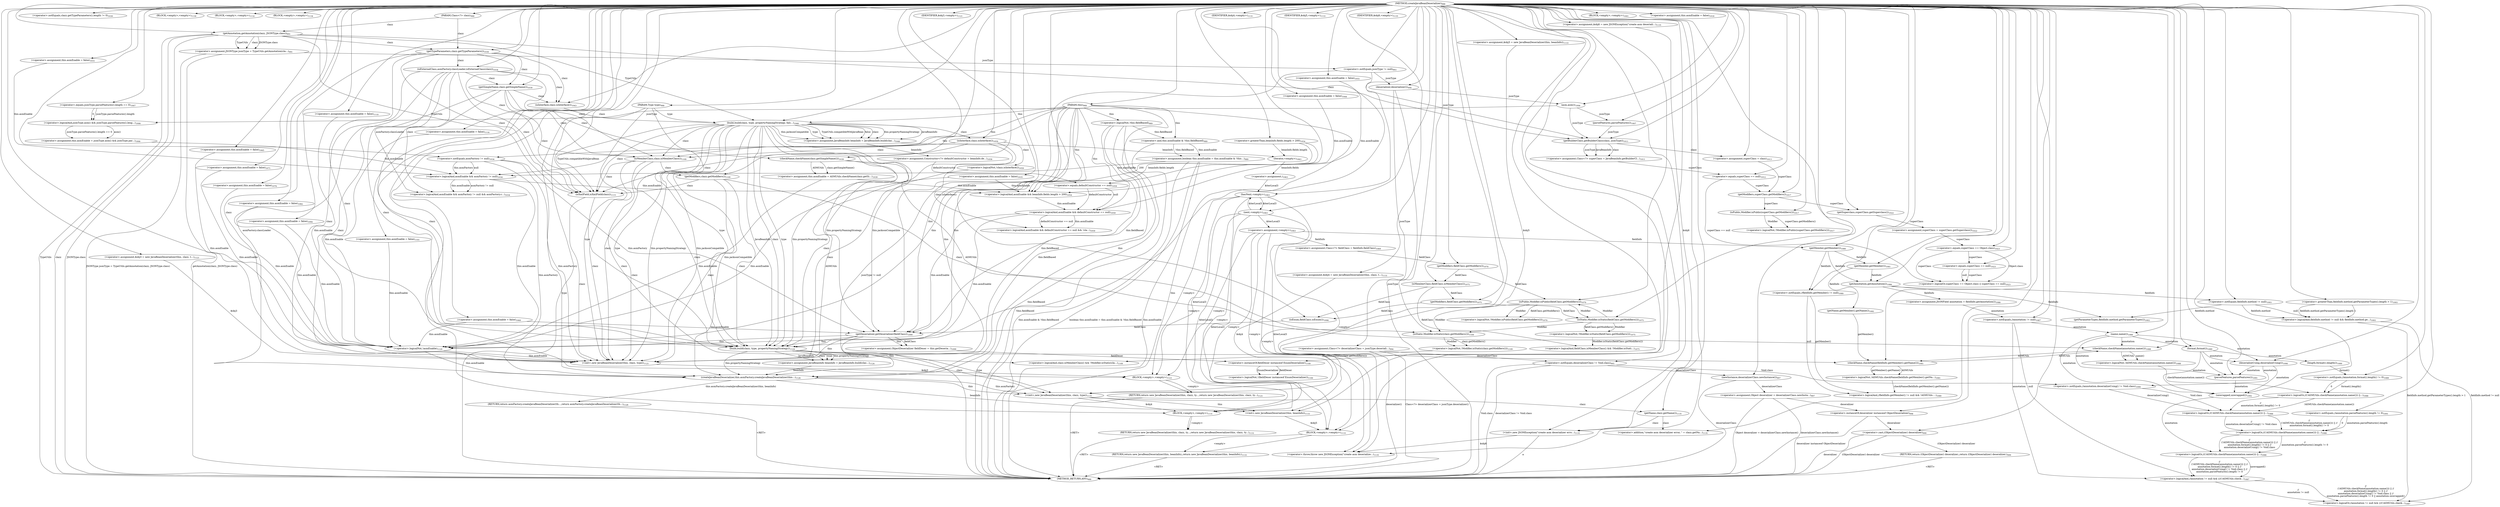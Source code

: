 digraph "createJavaBeanDeserializer" {  
"2567" [label = <(METHOD,createJavaBeanDeserializer)<SUB>988</SUB>> ]
"3090" [label = <(METHOD_RETURN,ANY)<SUB>988</SUB>> ]
"57" [label = <(PARAM,this)<SUB>988</SUB>> ]
"2568" [label = <(PARAM,Class&lt;?&gt; clazz)<SUB>988</SUB>> ]
"2569" [label = <(PARAM,Type type)<SUB>988</SUB>> ]
"2571" [label = <(&lt;operator&gt;.assignment,boolean this.asmEnable = this.asmEnable &amp; !this...)<SUB>989</SUB>> ]
"3032" [label = <(&lt;operator&gt;.assignment,JavaBeanInfo beanInfo = JavaBeanInfo.build(claz...)<SUB>1124</SUB>> ]
"2571" [label = <(&lt;operator&gt;.assignment,boolean this.asmEnable = this.asmEnable &amp; !this...)<SUB>989</SUB>> ]
"2571" [label = <(&lt;operator&gt;.assignment,boolean this.asmEnable = this.asmEnable &amp; !this...)<SUB>989</SUB>> ]
"2695" [label = <(&lt;operator&gt;.notEquals,clazz.getTypeParameters().length != 0)<SUB>1030</SUB>> ]
"2708" [label = <(&lt;operator&gt;.logicalAnd,asmEnable &amp;&amp; asmFactory != null &amp;&amp; asmFactory.c...)<SUB>1034</SUB>> ]
"3015" [label = <(&lt;operator&gt;.logicalNot,!asmEnable)<SUB>1120</SUB>> ]
"3032" [label = <(&lt;operator&gt;.assignment,JavaBeanInfo beanInfo = JavaBeanInfo.build(claz...)<SUB>1124</SUB>> ]
"3032" [label = <(&lt;operator&gt;.assignment,JavaBeanInfo beanInfo = JavaBeanInfo.build(claz...)<SUB>1124</SUB>> ]
"2575" [label = <(&lt;operator&gt;.and,this.asmEnable &amp; !this.fieldBased)<SUB>989</SUB>> ]
"2575" [label = <(&lt;operator&gt;.and,this.asmEnable &amp; !this.fieldBased)<SUB>989</SUB>> ]
"2587" [label = <(&lt;operator&gt;.assignment,JSONType jsonType = TypeUtils.getAnnotation(cla...)<SUB>991</SUB>> ]
"2695" [label = <(&lt;operator&gt;.notEquals,clazz.getTypeParameters().length != 0)<SUB>1030</SUB>> ]
"2695" [label = <(&lt;operator&gt;.notEquals,clazz.getTypeParameters().length != 0)<SUB>1030</SUB>> ]
"2702" [label = <(&lt;operator&gt;.assignment,this.asmEnable = false)<SUB>1031</SUB>> ]
"2708" [label = <(&lt;operator&gt;.logicalAnd,asmEnable &amp;&amp; asmFactory != null &amp;&amp; asmFactory.c...)<SUB>1034</SUB>> ]
"2708" [label = <(&lt;operator&gt;.logicalAnd,asmEnable &amp;&amp; asmFactory != null &amp;&amp; asmFactory.c...)<SUB>1034</SUB>> ]
"2726" [label = <(&lt;operator&gt;.assignment,this.asmEnable = false)<SUB>1035</SUB>> ]
"2736" [label = <(&lt;operator&gt;.assignment,this.asmEnable = ASMUtils.checkName(clazz.getSi...)<SUB>1039</SUB>> ]
"2759" [label = <(&lt;operator&gt;.assignment,JavaBeanInfo beanInfo = JavaBeanInfo.build(claz...)<SUB>1046</SUB>> ]
"2794" [label = <(&lt;operator&gt;.assignment,Constructor&lt;?&gt; defaultConstructor = beanInfo.de...)<SUB>1058</SUB>> ]
"2818" [label = <(&lt;operator&gt;.assignment,)<SUB>1063</SUB>> ]
"3015" [label = <(&lt;operator&gt;.logicalNot,!asmEnable)<SUB>1120</SUB>> ]
"3020" [label = <(RETURN,return new JavaBeanDeserializer(this, clazz, ty...,return new JavaBeanDeserializer(this, clazz, ty...)<SUB>1121</SUB>> ]
"3034" [label = <(build,build(clazz, type, propertyNamingStrategy))<SUB>1124</SUB>> ]
"3034" [label = <(build,build(clazz, type, propertyNamingStrategy))<SUB>1124</SUB>> ]
"3034" [label = <(build,build(clazz, type, propertyNamingStrategy))<SUB>1124</SUB>> ]
"3034" [label = <(build,build(clazz, type, propertyNamingStrategy))<SUB>1124</SUB>> ]
"3043" [label = <(RETURN,return asmFactory.createJavaBeanDeserializer(th...,return asmFactory.createJavaBeanDeserializer(th...)<SUB>1126</SUB>> ]
"3050" [label = <(BLOCK,&lt;empty&gt;,&lt;empty&gt;)<SUB>1130</SUB>> ]
"3062" [label = <(BLOCK,&lt;empty&gt;,&lt;empty&gt;)<SUB>1132</SUB>> ]
"3073" [label = <(BLOCK,&lt;empty&gt;,&lt;empty&gt;)<SUB>1134</SUB>> ]
"2578" [label = <(&lt;operator&gt;.logicalNot,!this.fieldBased)<SUB>989</SUB>> ]
"2587" [label = <(&lt;operator&gt;.assignment,JSONType jsonType = TypeUtils.getAnnotation(cla...)<SUB>991</SUB>> ]
"2587" [label = <(&lt;operator&gt;.assignment,JSONType jsonType = TypeUtils.getAnnotation(cla...)<SUB>991</SUB>> ]
"2596" [label = <(&lt;operator&gt;.notEquals,jsonType != null)<SUB>993</SUB>> ]
"2702" [label = <(&lt;operator&gt;.assignment,this.asmEnable = false)<SUB>1031</SUB>> ]
"2702" [label = <(&lt;operator&gt;.assignment,this.asmEnable = false)<SUB>1031</SUB>> ]
"2709" [label = <(&lt;operator&gt;.logicalAnd,asmEnable &amp;&amp; asmFactory != null)<SUB>1034</SUB>> ]
"2709" [label = <(&lt;operator&gt;.logicalAnd,asmEnable &amp;&amp; asmFactory != null)<SUB>1034</SUB>> ]
"2718" [label = <(isExternalClass,asmFactory.classLoader.isExternalClass(clazz))<SUB>1034</SUB>> ]
"2718" [label = <(isExternalClass,asmFactory.classLoader.isExternalClass(clazz))<SUB>1034</SUB>> ]
"2726" [label = <(&lt;operator&gt;.assignment,this.asmEnable = false)<SUB>1035</SUB>> ]
"2726" [label = <(&lt;operator&gt;.assignment,this.asmEnable = false)<SUB>1035</SUB>> ]
"2736" [label = <(&lt;operator&gt;.assignment,this.asmEnable = ASMUtils.checkName(clazz.getSi...)<SUB>1039</SUB>> ]
"2736" [label = <(&lt;operator&gt;.assignment,this.asmEnable = ASMUtils.checkName(clazz.getSi...)<SUB>1039</SUB>> ]
"2750" [label = <(isInterface,clazz.isInterface())<SUB>1043</SUB>> ]
"2759" [label = <(&lt;operator&gt;.assignment,JavaBeanInfo beanInfo = JavaBeanInfo.build(claz...)<SUB>1046</SUB>> ]
"2759" [label = <(&lt;operator&gt;.assignment,JavaBeanInfo beanInfo = JavaBeanInfo.build(claz...)<SUB>1046</SUB>> ]
"2776" [label = <(&lt;operator&gt;.logicalAnd,asmEnable &amp;&amp; beanInfo.fields.length &gt; 200)<SUB>1054</SUB>> ]
"2794" [label = <(&lt;operator&gt;.assignment,Constructor&lt;?&gt; defaultConstructor = beanInfo.de...)<SUB>1058</SUB>> ]
"2794" [label = <(&lt;operator&gt;.assignment,Constructor&lt;?&gt; defaultConstructor = beanInfo.de...)<SUB>1058</SUB>> ]
"2800" [label = <(&lt;operator&gt;.logicalAnd,asmEnable &amp;&amp; defaultConstructor == null &amp;&amp; !cla...)<SUB>1059</SUB>> ]
"2818" [label = <(&lt;operator&gt;.assignment,)<SUB>1063</SUB>> ]
"2818" [label = <(&lt;operator&gt;.assignment,)<SUB>1063</SUB>> ]
"2825" [label = <(hasNext,&lt;empty&gt;)<SUB>1063</SUB>> ]
"2985" [label = <(&lt;operator&gt;.logicalAnd,clazz.isMemberClass() &amp;&amp; !Modifier.isStatic(cla...)<SUB>1109</SUB>> ]
"3005" [label = <(isXmlField,isXmlField(clazz))<SUB>1115</SUB>> ]
"3021" [label = <(BLOCK,&lt;empty&gt;,&lt;empty&gt;)<SUB>1121</SUB>> ]
"3044" [label = <(createJavaBeanDeserializer,this.asmFactory.createJavaBeanDeserializer(this...)<SUB>1126</SUB>> ]
"3051" [label = <(RETURN,return new JavaBeanDeserializer(this, clazz, ty...,return new JavaBeanDeserializer(this, clazz, ty...)<SUB>1131</SUB>> ]
"3063" [label = <(RETURN,return new JavaBeanDeserializer(this, beanInfo);,return new JavaBeanDeserializer(this, beanInfo);)<SUB>1133</SUB>> ]
"3074" [label = <(&lt;operator&gt;.throw,throw new JSONException(&quot;create asm deserialize...)<SUB>1135</SUB>> ]
"2589" [label = <(getAnnotation,getAnnotation(clazz, JSONType.class))<SUB>991</SUB>> ]
"2589" [label = <(getAnnotation,getAnnotation(clazz, JSONType.class))<SUB>991</SUB>> ]
"2589" [label = <(getAnnotation,getAnnotation(clazz, JSONType.class))<SUB>991</SUB>> ]
"2596" [label = <(&lt;operator&gt;.notEquals,jsonType != null)<SUB>993</SUB>> ]
"2596" [label = <(&lt;operator&gt;.notEquals,jsonType != null)<SUB>993</SUB>> ]
"2601" [label = <(&lt;operator&gt;.assignment,Class&lt;?&gt; deserializerClass = jsonType.deseriali...)<SUB>994</SUB>> ]
"2630" [label = <(&lt;operator&gt;.assignment,this.asmEnable = jsonType.asm() &amp;&amp; jsonType.par...)<SUB>1006</SUB>> ]
"2649" [label = <(&lt;operator&gt;.assignment,Class&lt;?&gt; superClass = JavaBeanInfo.getBuilderCl...)<SUB>1011</SUB>> ]
"2697" [label = <(getTypeParameters,clazz.getTypeParameters())<SUB>1030</SUB>> ]
"2713" [label = <(&lt;operator&gt;.notEquals,asmFactory != null)<SUB>1034</SUB>> ]
"2713" [label = <(&lt;operator&gt;.notEquals,asmFactory != null)<SUB>1034</SUB>> ]
"2740" [label = <(checkName,checkName(clazz.getSimpleName()))<SUB>1039</SUB>> ]
"2740" [label = <(checkName,checkName(clazz.getSimpleName()))<SUB>1039</SUB>> ]
"2750" [label = <(isInterface,clazz.isInterface())<SUB>1043</SUB>> ]
"2753" [label = <(&lt;operator&gt;.assignment,this.asmEnable = false)<SUB>1044</SUB>> ]
"2761" [label = <(build,build(clazz, type, propertyNamingStrategy, fals...)<SUB>1046</SUB>> ]
"2761" [label = <(build,build(clazz, type, propertyNamingStrategy, fals...)<SUB>1046</SUB>> ]
"2761" [label = <(build,build(clazz, type, propertyNamingStrategy, fals...)<SUB>1046</SUB>> ]
"2761" [label = <(build,build(clazz, type, propertyNamingStrategy, fals...)<SUB>1046</SUB>> ]
"2761" [label = <(build,build(clazz, type, propertyNamingStrategy, fals...)<SUB>1046</SUB>> ]
"2761" [label = <(build,build(clazz, type, propertyNamingStrategy, fals...)<SUB>1046</SUB>> ]
"2761" [label = <(build,build(clazz, type, propertyNamingStrategy, fals...)<SUB>1046</SUB>> ]
"2776" [label = <(&lt;operator&gt;.logicalAnd,asmEnable &amp;&amp; beanInfo.fields.length &gt; 200)<SUB>1054</SUB>> ]
"2776" [label = <(&lt;operator&gt;.logicalAnd,asmEnable &amp;&amp; beanInfo.fields.length &gt; 200)<SUB>1054</SUB>> ]
"2788" [label = <(&lt;operator&gt;.assignment,this.asmEnable = false)<SUB>1055</SUB>> ]
"2800" [label = <(&lt;operator&gt;.logicalAnd,asmEnable &amp;&amp; defaultConstructor == null &amp;&amp; !cla...)<SUB>1059</SUB>> ]
"2800" [label = <(&lt;operator&gt;.logicalAnd,asmEnable &amp;&amp; defaultConstructor == null &amp;&amp; !cla...)<SUB>1059</SUB>> ]
"2812" [label = <(&lt;operator&gt;.assignment,this.asmEnable = false)<SUB>1060</SUB>> ]
"2820" [label = <(iterator,&lt;empty&gt;)<SUB>1063</SUB>> ]
"2825" [label = <(hasNext,&lt;empty&gt;)<SUB>1063</SUB>> ]
"2829" [label = <(&lt;operator&gt;.assignment,&lt;empty&gt;)<SUB>1063</SUB>> ]
"2845" [label = <(&lt;operator&gt;.assignment,Class&lt;?&gt; fieldClass = fieldInfo.fieldClass)<SUB>1069</SUB>> ]
"2899" [label = <(&lt;operator&gt;.assignment,JSONField annotation = fieldInfo.getAnnotation())<SUB>1086</SUB>> ]
"2985" [label = <(&lt;operator&gt;.logicalAnd,clazz.isMemberClass() &amp;&amp; !Modifier.isStatic(cla...)<SUB>1109</SUB>> ]
"2985" [label = <(&lt;operator&gt;.logicalAnd,clazz.isMemberClass() &amp;&amp; !Modifier.isStatic(cla...)<SUB>1109</SUB>> ]
"2994" [label = <(&lt;operator&gt;.assignment,this.asmEnable = false)<SUB>1110</SUB>> ]
"3005" [label = <(isXmlField,isXmlField(clazz))<SUB>1115</SUB>> ]
"3005" [label = <(isXmlField,isXmlField(clazz))<SUB>1115</SUB>> ]
"3009" [label = <(&lt;operator&gt;.assignment,this.asmEnable = false)<SUB>1116</SUB>> ]
"3023" [label = <(&lt;operator&gt;.assignment,$obj3 = new JavaBeanDeserializer(this, clazz, t...)<SUB>1121</SUB>> ]
"3026" [label = <(&lt;init&gt;,new JavaBeanDeserializer(this, clazz, type))<SUB>1121</SUB>> ]
"3030" [label = <(IDENTIFIER,$obj3,&lt;empty&gt;)<SUB>1121</SUB>> ]
"3044" [label = <(createJavaBeanDeserializer,this.asmFactory.createJavaBeanDeserializer(this...)<SUB>1126</SUB>> ]
"3044" [label = <(createJavaBeanDeserializer,this.asmFactory.createJavaBeanDeserializer(this...)<SUB>1126</SUB>> ]
"3044" [label = <(createJavaBeanDeserializer,this.asmFactory.createJavaBeanDeserializer(this...)<SUB>1126</SUB>> ]
"3052" [label = <(BLOCK,&lt;empty&gt;,&lt;empty&gt;)<SUB>1131</SUB>> ]
"3064" [label = <(BLOCK,&lt;empty&gt;,&lt;empty&gt;)<SUB>1133</SUB>> ]
"3074" [label = <(&lt;operator&gt;.throw,throw new JSONException(&quot;create asm deserialize...)<SUB>1135</SUB>> ]
"2601" [label = <(&lt;operator&gt;.assignment,Class&lt;?&gt; deserializerClass = jsonType.deseriali...)<SUB>994</SUB>> ]
"2601" [label = <(&lt;operator&gt;.assignment,Class&lt;?&gt; deserializerClass = jsonType.deseriali...)<SUB>994</SUB>> ]
"2606" [label = <(&lt;operator&gt;.notEquals,deserializerClass != Void.class)<SUB>995</SUB>> ]
"2630" [label = <(&lt;operator&gt;.assignment,this.asmEnable = jsonType.asm() &amp;&amp; jsonType.par...)<SUB>1006</SUB>> ]
"2630" [label = <(&lt;operator&gt;.assignment,this.asmEnable = jsonType.asm() &amp;&amp; jsonType.par...)<SUB>1006</SUB>> ]
"2649" [label = <(&lt;operator&gt;.assignment,Class&lt;?&gt; superClass = JavaBeanInfo.getBuilderCl...)<SUB>1011</SUB>> ]
"2649" [label = <(&lt;operator&gt;.assignment,Class&lt;?&gt; superClass = JavaBeanInfo.getBuilderCl...)<SUB>1011</SUB>> ]
"2656" [label = <(&lt;operator&gt;.equals,superClass == null)<SUB>1012</SUB>> ]
"2742" [label = <(getSimpleName,clazz.getSimpleName())<SUB>1039</SUB>> ]
"2753" [label = <(&lt;operator&gt;.assignment,this.asmEnable = false)<SUB>1044</SUB>> ]
"2753" [label = <(&lt;operator&gt;.assignment,this.asmEnable = false)<SUB>1044</SUB>> ]
"2780" [label = <(&lt;operator&gt;.greaterThan,beanInfo.fields.length &gt; 200)<SUB>1054</SUB>> ]
"2780" [label = <(&lt;operator&gt;.greaterThan,beanInfo.fields.length &gt; 200)<SUB>1054</SUB>> ]
"2788" [label = <(&lt;operator&gt;.assignment,this.asmEnable = false)<SUB>1055</SUB>> ]
"2788" [label = <(&lt;operator&gt;.assignment,this.asmEnable = false)<SUB>1055</SUB>> ]
"2801" [label = <(&lt;operator&gt;.logicalAnd,asmEnable &amp;&amp; defaultConstructor == null)<SUB>1059</SUB>> ]
"2801" [label = <(&lt;operator&gt;.logicalAnd,asmEnable &amp;&amp; defaultConstructor == null)<SUB>1059</SUB>> ]
"2808" [label = <(&lt;operator&gt;.logicalNot,!clazz.isInterface())<SUB>1059</SUB>> ]
"2812" [label = <(&lt;operator&gt;.assignment,this.asmEnable = false)<SUB>1060</SUB>> ]
"2812" [label = <(&lt;operator&gt;.assignment,this.asmEnable = false)<SUB>1060</SUB>> ]
"2829" [label = <(&lt;operator&gt;.assignment,&lt;empty&gt;)<SUB>1063</SUB>> ]
"2829" [label = <(&lt;operator&gt;.assignment,&lt;empty&gt;)<SUB>1063</SUB>> ]
"2845" [label = <(&lt;operator&gt;.assignment,Class&lt;?&gt; fieldClass = fieldInfo.fieldClass)<SUB>1069</SUB>> ]
"2845" [label = <(&lt;operator&gt;.assignment,Class&lt;?&gt; fieldClass = fieldInfo.fieldClass)<SUB>1069</SUB>> ]
"2851" [label = <(&lt;operator&gt;.logicalNot,!Modifier.isPublic(fieldClass.getModifiers()))<SUB>1070</SUB>> ]
"2864" [label = <(&lt;operator&gt;.logicalAnd,fieldClass.isMemberClass() &amp;&amp; !Modifier.isStati...)<SUB>1075</SUB>> ]
"2880" [label = <(&lt;operator&gt;.logicalAnd,//
fieldInfo.getMember() != null &amp;&amp; !ASMUtils....)<SUB>1080</SUB>> ]
"2899" [label = <(&lt;operator&gt;.assignment,JSONField annotation = fieldInfo.getAnnotation())<SUB>1086</SUB>> ]
"2899" [label = <(&lt;operator&gt;.assignment,JSONField annotation = fieldInfo.getAnnotation())<SUB>1086</SUB>> ]
"2904" [label = <(&lt;operator&gt;.logicalOr,//
annotation != null &amp;&amp; (//
(!ASMUtils.check...)<SUB>1087</SUB>> ]
"2959" [label = <(isEnum,fieldClass.isEnum())<SUB>1098</SUB>> ]
"2986" [label = <(isMemberClass,clazz.isMemberClass())<SUB>1109</SUB>> ]
"2988" [label = <(&lt;operator&gt;.logicalNot,!Modifier.isStatic(clazz.getModifiers()))<SUB>1109</SUB>> ]
"2994" [label = <(&lt;operator&gt;.assignment,this.asmEnable = false)<SUB>1110</SUB>> ]
"2994" [label = <(&lt;operator&gt;.assignment,this.asmEnable = false)<SUB>1110</SUB>> ]
"3009" [label = <(&lt;operator&gt;.assignment,this.asmEnable = false)<SUB>1116</SUB>> ]
"3009" [label = <(&lt;operator&gt;.assignment,this.asmEnable = false)<SUB>1116</SUB>> ]
"3023" [label = <(&lt;operator&gt;.assignment,$obj3 = new JavaBeanDeserializer(this, clazz, t...)<SUB>1121</SUB>> ]
"3023" [label = <(&lt;operator&gt;.assignment,$obj3 = new JavaBeanDeserializer(this, clazz, t...)<SUB>1121</SUB>> ]
"3026" [label = <(&lt;init&gt;,new JavaBeanDeserializer(this, clazz, type))<SUB>1121</SUB>> ]
"3026" [label = <(&lt;init&gt;,new JavaBeanDeserializer(this, clazz, type))<SUB>1121</SUB>> ]
"3026" [label = <(&lt;init&gt;,new JavaBeanDeserializer(this, clazz, type))<SUB>1121</SUB>> ]
"3026" [label = <(&lt;init&gt;,new JavaBeanDeserializer(this, clazz, type))<SUB>1121</SUB>> ]
"3054" [label = <(&lt;operator&gt;.assignment,$obj4 = new JavaBeanDeserializer(this, clazz, t...)<SUB>1131</SUB>> ]
"3057" [label = <(&lt;init&gt;,new JavaBeanDeserializer(this, clazz, type))<SUB>1131</SUB>> ]
"3061" [label = <(IDENTIFIER,$obj4,&lt;empty&gt;)<SUB>1131</SUB>> ]
"3066" [label = <(&lt;operator&gt;.assignment,$obj5 = new JavaBeanDeserializer(this, beanInfo))<SUB>1133</SUB>> ]
"3069" [label = <(&lt;init&gt;,new JavaBeanDeserializer(this, beanInfo))<SUB>1133</SUB>> ]
"3072" [label = <(IDENTIFIER,$obj5,&lt;empty&gt;)<SUB>1133</SUB>> ]
"3077" [label = <(&lt;operator&gt;.assignment,$obj6 = new JSONException(&quot;create asm deseriali...)<SUB>1135</SUB>> ]
"3080" [label = <(&lt;init&gt;,new JSONException(&quot;create asm deserializer erro...)<SUB>1135</SUB>> ]
"3087" [label = <(IDENTIFIER,$obj6,&lt;empty&gt;)<SUB>1135</SUB>> ]
"2603" [label = <(deserializer,deserializer())<SUB>994</SUB>> ]
"2606" [label = <(&lt;operator&gt;.notEquals,deserializerClass != Void.class)<SUB>995</SUB>> ]
"2606" [label = <(&lt;operator&gt;.notEquals,deserializerClass != Void.class)<SUB>995</SUB>> ]
"2634" [label = <(&lt;operator&gt;.logicalAnd,jsonType.asm() &amp;&amp; jsonType.parseFeatures().leng...)<SUB>1006</SUB>> ]
"2634" [label = <(&lt;operator&gt;.logicalAnd,jsonType.asm() &amp;&amp; jsonType.parseFeatures().leng...)<SUB>1006</SUB>> ]
"2651" [label = <(getBuilderClass,getBuilderClass(clazz, jsonType))<SUB>1011</SUB>> ]
"2651" [label = <(getBuilderClass,getBuilderClass(clazz, jsonType))<SUB>1011</SUB>> ]
"2651" [label = <(getBuilderClass,getBuilderClass(clazz, jsonType))<SUB>1011</SUB>> ]
"2656" [label = <(&lt;operator&gt;.equals,superClass == null)<SUB>1012</SUB>> ]
"2656" [label = <(&lt;operator&gt;.equals,superClass == null)<SUB>1012</SUB>> ]
"2660" [label = <(&lt;operator&gt;.assignment,superClass = clazz)<SUB>1013</SUB>> ]
"2678" [label = <(&lt;operator&gt;.assignment,superClass = superClass.getSuperclass())<SUB>1022</SUB>> ]
"2805" [label = <(&lt;operator&gt;.equals,defaultConstructor == null)<SUB>1059</SUB>> ]
"2805" [label = <(&lt;operator&gt;.equals,defaultConstructor == null)<SUB>1059</SUB>> ]
"2809" [label = <(isInterface,clazz.isInterface())<SUB>1059</SUB>> ]
"2831" [label = <(next,&lt;empty&gt;)<SUB>1063</SUB>> ]
"2838" [label = <(&lt;operator&gt;.assignment,this.asmEnable = false)<SUB>1065</SUB>> ]
"2851" [label = <(&lt;operator&gt;.logicalNot,!Modifier.isPublic(fieldClass.getModifiers()))<SUB>1070</SUB>> ]
"2857" [label = <(&lt;operator&gt;.assignment,this.asmEnable = false)<SUB>1071</SUB>> ]
"2864" [label = <(&lt;operator&gt;.logicalAnd,fieldClass.isMemberClass() &amp;&amp; !Modifier.isStati...)<SUB>1075</SUB>> ]
"2864" [label = <(&lt;operator&gt;.logicalAnd,fieldClass.isMemberClass() &amp;&amp; !Modifier.isStati...)<SUB>1075</SUB>> ]
"2873" [label = <(&lt;operator&gt;.assignment,this.asmEnable = false)<SUB>1076</SUB>> ]
"2880" [label = <(&lt;operator&gt;.logicalAnd,//
fieldInfo.getMember() != null &amp;&amp; !ASMUtils....)<SUB>1080</SUB>> ]
"2880" [label = <(&lt;operator&gt;.logicalAnd,//
fieldInfo.getMember() != null &amp;&amp; !ASMUtils....)<SUB>1080</SUB>> ]
"2892" [label = <(&lt;operator&gt;.assignment,this.asmEnable = false)<SUB>1082</SUB>> ]
"2901" [label = <(getAnnotation,getAnnotation())<SUB>1086</SUB>> ]
"2904" [label = <(&lt;operator&gt;.logicalOr,//
annotation != null &amp;&amp; (//
(!ASMUtils.check...)<SUB>1087</SUB>> ]
"2904" [label = <(&lt;operator&gt;.logicalOr,//
annotation != null &amp;&amp; (//
(!ASMUtils.check...)<SUB>1087</SUB>> ]
"2952" [label = <(&lt;operator&gt;.assignment,this.asmEnable = false)<SUB>1094</SUB>> ]
"2959" [label = <(isEnum,fieldClass.isEnum())<SUB>1098</SUB>> ]
"2963" [label = <(&lt;operator&gt;.assignment,ObjectDeserializer fieldDeser = this.getDeseria...)<SUB>1099</SUB>> ]
"2989" [label = <(isStatic,Modifier.isStatic(clazz.getModifiers()))<SUB>1109</SUB>> ]
"2989" [label = <(isStatic,Modifier.isStatic(clazz.getModifiers()))<SUB>1109</SUB>> ]
"3054" [label = <(&lt;operator&gt;.assignment,$obj4 = new JavaBeanDeserializer(this, clazz, t...)<SUB>1131</SUB>> ]
"3054" [label = <(&lt;operator&gt;.assignment,$obj4 = new JavaBeanDeserializer(this, clazz, t...)<SUB>1131</SUB>> ]
"3057" [label = <(&lt;init&gt;,new JavaBeanDeserializer(this, clazz, type))<SUB>1131</SUB>> ]
"3057" [label = <(&lt;init&gt;,new JavaBeanDeserializer(this, clazz, type))<SUB>1131</SUB>> ]
"3057" [label = <(&lt;init&gt;,new JavaBeanDeserializer(this, clazz, type))<SUB>1131</SUB>> ]
"3057" [label = <(&lt;init&gt;,new JavaBeanDeserializer(this, clazz, type))<SUB>1131</SUB>> ]
"3066" [label = <(&lt;operator&gt;.assignment,$obj5 = new JavaBeanDeserializer(this, beanInfo))<SUB>1133</SUB>> ]
"3066" [label = <(&lt;operator&gt;.assignment,$obj5 = new JavaBeanDeserializer(this, beanInfo))<SUB>1133</SUB>> ]
"3069" [label = <(&lt;init&gt;,new JavaBeanDeserializer(this, beanInfo))<SUB>1133</SUB>> ]
"3069" [label = <(&lt;init&gt;,new JavaBeanDeserializer(this, beanInfo))<SUB>1133</SUB>> ]
"3069" [label = <(&lt;init&gt;,new JavaBeanDeserializer(this, beanInfo))<SUB>1133</SUB>> ]
"3077" [label = <(&lt;operator&gt;.assignment,$obj6 = new JSONException(&quot;create asm deseriali...)<SUB>1135</SUB>> ]
"3077" [label = <(&lt;operator&gt;.assignment,$obj6 = new JSONException(&quot;create asm deseriali...)<SUB>1135</SUB>> ]
"3080" [label = <(&lt;init&gt;,new JSONException(&quot;create asm deserializer erro...)<SUB>1135</SUB>> ]
"3080" [label = <(&lt;init&gt;,new JSONException(&quot;create asm deserializer erro...)<SUB>1135</SUB>> ]
"3080" [label = <(&lt;init&gt;,new JSONException(&quot;create asm deserializer erro...)<SUB>1135</SUB>> ]
"2635" [label = <(asm,asm())<SUB>1006</SUB>> ]
"2637" [label = <(&lt;operator&gt;.equals,jsonType.parseFeatures().length == 0)<SUB>1007</SUB>> ]
"2637" [label = <(&lt;operator&gt;.equals,jsonType.parseFeatures().length == 0)<SUB>1007</SUB>> ]
"2660" [label = <(&lt;operator&gt;.assignment,superClass = clazz)<SUB>1013</SUB>> ]
"2660" [label = <(&lt;operator&gt;.assignment,superClass = clazz)<SUB>1013</SUB>> ]
"2666" [label = <(&lt;operator&gt;.logicalNot,!Modifier.isPublic(superClass.getModifiers()))<SUB>1017</SUB>> ]
"2678" [label = <(&lt;operator&gt;.assignment,superClass = superClass.getSuperclass())<SUB>1022</SUB>> ]
"2678" [label = <(&lt;operator&gt;.assignment,superClass = superClass.getSuperclass())<SUB>1022</SUB>> ]
"2683" [label = <(&lt;operator&gt;.logicalOr,superClass == Object.class || superClass == null)<SUB>1023</SUB>> ]
"2838" [label = <(&lt;operator&gt;.assignment,this.asmEnable = false)<SUB>1065</SUB>> ]
"2838" [label = <(&lt;operator&gt;.assignment,this.asmEnable = false)<SUB>1065</SUB>> ]
"2852" [label = <(isPublic,Modifier.isPublic(fieldClass.getModifiers()))<SUB>1070</SUB>> ]
"2852" [label = <(isPublic,Modifier.isPublic(fieldClass.getModifiers()))<SUB>1070</SUB>> ]
"2857" [label = <(&lt;operator&gt;.assignment,this.asmEnable = false)<SUB>1071</SUB>> ]
"2857" [label = <(&lt;operator&gt;.assignment,this.asmEnable = false)<SUB>1071</SUB>> ]
"2865" [label = <(isMemberClass,fieldClass.isMemberClass())<SUB>1075</SUB>> ]
"2867" [label = <(&lt;operator&gt;.logicalNot,!Modifier.isStatic(fieldClass.getModifiers()))<SUB>1075</SUB>> ]
"2873" [label = <(&lt;operator&gt;.assignment,this.asmEnable = false)<SUB>1076</SUB>> ]
"2873" [label = <(&lt;operator&gt;.assignment,this.asmEnable = false)<SUB>1076</SUB>> ]
"2881" [label = <(&lt;operator&gt;.notEquals,//
fieldInfo.getMember() != null)<SUB>1080</SUB>> ]
"2881" [label = <(&lt;operator&gt;.notEquals,//
fieldInfo.getMember() != null)<SUB>1080</SUB>> ]
"2885" [label = <(&lt;operator&gt;.logicalNot,!ASMUtils.checkName(fieldInfo.getMember().getNa...)<SUB>1081</SUB>> ]
"2892" [label = <(&lt;operator&gt;.assignment,this.asmEnable = false)<SUB>1082</SUB>> ]
"2892" [label = <(&lt;operator&gt;.assignment,this.asmEnable = false)<SUB>1082</SUB>> ]
"2905" [label = <(&lt;operator&gt;.logicalAnd,//
annotation != null &amp;&amp; (//
(!ASMUtils.check...)<SUB>1087</SUB>> ]
"2905" [label = <(&lt;operator&gt;.logicalAnd,//
annotation != null &amp;&amp; (//
(!ASMUtils.check...)<SUB>1087</SUB>> ]
"2937" [label = <(&lt;operator&gt;.logicalAnd,fieldInfo.method != null &amp;&amp; fieldInfo.method.ge...)<SUB>1093</SUB>> ]
"2937" [label = <(&lt;operator&gt;.logicalAnd,fieldInfo.method != null &amp;&amp; fieldInfo.method.ge...)<SUB>1093</SUB>> ]
"2952" [label = <(&lt;operator&gt;.assignment,this.asmEnable = false)<SUB>1094</SUB>> ]
"2952" [label = <(&lt;operator&gt;.assignment,this.asmEnable = false)<SUB>1094</SUB>> ]
"2963" [label = <(&lt;operator&gt;.assignment,ObjectDeserializer fieldDeser = this.getDeseria...)<SUB>1099</SUB>> ]
"2963" [label = <(&lt;operator&gt;.assignment,ObjectDeserializer fieldDeser = this.getDeseria...)<SUB>1099</SUB>> ]
"2968" [label = <(&lt;operator&gt;.logicalNot,!(fieldDeser instanceof EnumDeserializer))<SUB>1100</SUB>> ]
"2991" [label = <(getModifiers,clazz.getModifiers())<SUB>1109</SUB>> ]
"3082" [label = <(&lt;operator&gt;.addition,&quot;create asm deserializer error, &quot; + clazz.getNa...)<SUB>1135</SUB>> ]
"3082" [label = <(&lt;operator&gt;.addition,&quot;create asm deserializer error, &quot; + clazz.getNa...)<SUB>1135</SUB>> ]
"2615" [label = <(&lt;operator&gt;.assignment,Object deseralizer = deserializerClass.newInsta...)<SUB>997</SUB>> ]
"2629" [label = <(BLOCK,&lt;empty&gt;,&lt;empty&gt;)<SUB>1001</SUB>> ]
"2666" [label = <(&lt;operator&gt;.logicalNot,!Modifier.isPublic(superClass.getModifiers()))<SUB>1017</SUB>> ]
"2672" [label = <(&lt;operator&gt;.assignment,this.asmEnable = false)<SUB>1018</SUB>> ]
"2680" [label = <(getSuperclass,superClass.getSuperclass())<SUB>1022</SUB>> ]
"2683" [label = <(&lt;operator&gt;.logicalOr,superClass == Object.class || superClass == null)<SUB>1023</SUB>> ]
"2683" [label = <(&lt;operator&gt;.logicalOr,superClass == Object.class || superClass == null)<SUB>1023</SUB>> ]
"2854" [label = <(getModifiers,fieldClass.getModifiers())<SUB>1070</SUB>> ]
"2868" [label = <(isStatic,Modifier.isStatic(fieldClass.getModifiers()))<SUB>1075</SUB>> ]
"2868" [label = <(isStatic,Modifier.isStatic(fieldClass.getModifiers()))<SUB>1075</SUB>> ]
"2882" [label = <(getMember,getMember())<SUB>1080</SUB>> ]
"2886" [label = <(checkName,checkName(fieldInfo.getMember().getName()))<SUB>1081</SUB>> ]
"2886" [label = <(checkName,checkName(fieldInfo.getMember().getName()))<SUB>1081</SUB>> ]
"2906" [label = <(&lt;operator&gt;.notEquals,//
annotation != null)<SUB>1087</SUB>> ]
"2906" [label = <(&lt;operator&gt;.notEquals,//
annotation != null)<SUB>1087</SUB>> ]
"2909" [label = <(&lt;operator&gt;.logicalOr,//
(!ASMUtils.checkName(annotation.name())) ||...)<SUB>1088</SUB>> ]
"2909" [label = <(&lt;operator&gt;.logicalOr,//
(!ASMUtils.checkName(annotation.name())) ||...)<SUB>1088</SUB>> ]
"2938" [label = <(&lt;operator&gt;.notEquals,fieldInfo.method != null)<SUB>1093</SUB>> ]
"2938" [label = <(&lt;operator&gt;.notEquals,fieldInfo.method != null)<SUB>1093</SUB>> ]
"2943" [label = <(&lt;operator&gt;.greaterThan,fieldInfo.method.getParameterTypes().length &gt; 1)<SUB>1093</SUB>> ]
"2943" [label = <(&lt;operator&gt;.greaterThan,fieldInfo.method.getParameterTypes().length &gt; 1)<SUB>1093</SUB>> ]
"2965" [label = <(getDeserializer,getDeserializer(fieldClass))<SUB>1099</SUB>> ]
"2965" [label = <(getDeserializer,getDeserializer(fieldClass))<SUB>1099</SUB>> ]
"2968" [label = <(&lt;operator&gt;.logicalNot,!(fieldDeser instanceof EnumDeserializer))<SUB>1100</SUB>> ]
"2973" [label = <(&lt;operator&gt;.assignment,this.asmEnable = false)<SUB>1101</SUB>> ]
"3084" [label = <(getName,clazz.getName())<SUB>1135</SUB>> ]
"2615" [label = <(&lt;operator&gt;.assignment,Object deseralizer = deserializerClass.newInsta...)<SUB>997</SUB>> ]
"2615" [label = <(&lt;operator&gt;.assignment,Object deseralizer = deserializerClass.newInsta...)<SUB>997</SUB>> ]
"2620" [label = <(&lt;operator&gt;.instanceOf,deseralizer instanceof ObjectDeserializer)<SUB>998</SUB>> ]
"2639" [label = <(parseFeatures,parseFeatures())<SUB>1007</SUB>> ]
"2667" [label = <(isPublic,Modifier.isPublic(superClass.getModifiers()))<SUB>1017</SUB>> ]
"2667" [label = <(isPublic,Modifier.isPublic(superClass.getModifiers()))<SUB>1017</SUB>> ]
"2672" [label = <(&lt;operator&gt;.assignment,this.asmEnable = false)<SUB>1018</SUB>> ]
"2672" [label = <(&lt;operator&gt;.assignment,this.asmEnable = false)<SUB>1018</SUB>> ]
"2684" [label = <(&lt;operator&gt;.equals,superClass == Object.class)<SUB>1023</SUB>> ]
"2684" [label = <(&lt;operator&gt;.equals,superClass == Object.class)<SUB>1023</SUB>> ]
"2689" [label = <(&lt;operator&gt;.equals,superClass == null)<SUB>1023</SUB>> ]
"2689" [label = <(&lt;operator&gt;.equals,superClass == null)<SUB>1023</SUB>> ]
"2870" [label = <(getModifiers,fieldClass.getModifiers())<SUB>1075</SUB>> ]
"2888" [label = <(getName,getMember().getName())<SUB>1081</SUB>> ]
"2910" [label = <(&lt;operator&gt;.logicalOr,//
(!ASMUtils.checkName(annotation.name())) ||...)<SUB>1088</SUB>> ]
"2910" [label = <(&lt;operator&gt;.logicalOr,//
(!ASMUtils.checkName(annotation.name())) ||...)<SUB>1088</SUB>> ]
"2935" [label = <(unwrapped,unwrapped())<SUB>1092</SUB>> ]
"2969" [label = <(&lt;operator&gt;.instanceOf,fieldDeser instanceof EnumDeserializer)<SUB>1100</SUB>> ]
"2969" [label = <(&lt;operator&gt;.instanceOf,fieldDeser instanceof EnumDeserializer)<SUB>1100</SUB>> ]
"2973" [label = <(&lt;operator&gt;.assignment,this.asmEnable = false)<SUB>1101</SUB>> ]
"2973" [label = <(&lt;operator&gt;.assignment,this.asmEnable = false)<SUB>1101</SUB>> ]
"2617" [label = <(newInstance,deserializerClass.newInstance())<SUB>997</SUB>> ]
"2620" [label = <(&lt;operator&gt;.instanceOf,deseralizer instanceof ObjectDeserializer)<SUB>998</SUB>> ]
"2620" [label = <(&lt;operator&gt;.instanceOf,deseralizer instanceof ObjectDeserializer)<SUB>998</SUB>> ]
"2624" [label = <(RETURN,return (ObjectDeserializer) deseralizer;,return (ObjectDeserializer) deseralizer;)<SUB>999</SUB>> ]
"2669" [label = <(getModifiers,superClass.getModifiers())<SUB>1017</SUB>> ]
"2889" [label = <(getMember,getMember())<SUB>1081</SUB>> ]
"2911" [label = <(&lt;operator&gt;.logicalOr,//
(!ASMUtils.checkName(annotation.name())) ||...)<SUB>1088</SUB>> ]
"2911" [label = <(&lt;operator&gt;.logicalOr,//
(!ASMUtils.checkName(annotation.name())) ||...)<SUB>1088</SUB>> ]
"2929" [label = <(&lt;operator&gt;.notEquals,//
annotation.parseFeatures().length != 0)<SUB>1091</SUB>> ]
"2929" [label = <(&lt;operator&gt;.notEquals,//
annotation.parseFeatures().length != 0)<SUB>1091</SUB>> ]
"2945" [label = <(getParameterTypes,fieldInfo.method.getParameterTypes())<SUB>1093</SUB>> ]
"2625" [label = <(&lt;operator&gt;.cast,(ObjectDeserializer) deseralizer)<SUB>999</SUB>> ]
"2912" [label = <(&lt;operator&gt;.logicalOr,//
(!ASMUtils.checkName(annotation.name())) ||...)<SUB>1088</SUB>> ]
"2912" [label = <(&lt;operator&gt;.logicalOr,//
(!ASMUtils.checkName(annotation.name())) ||...)<SUB>1088</SUB>> ]
"2923" [label = <(&lt;operator&gt;.notEquals,//
annotation.deserializeUsing() != Void.class)<SUB>1090</SUB>> ]
"2923" [label = <(&lt;operator&gt;.notEquals,//
annotation.deserializeUsing() != Void.class)<SUB>1090</SUB>> ]
"2625" [label = <(&lt;operator&gt;.cast,(ObjectDeserializer) deseralizer)<SUB>999</SUB>> ]
"2625" [label = <(&lt;operator&gt;.cast,(ObjectDeserializer) deseralizer)<SUB>999</SUB>> ]
"2913" [label = <(&lt;operator&gt;.logicalNot,!ASMUtils.checkName(annotation.name()))<SUB>1088</SUB>> ]
"2918" [label = <(&lt;operator&gt;.notEquals,//
annotation.format().length() != 0)<SUB>1089</SUB>> ]
"2918" [label = <(&lt;operator&gt;.notEquals,//
annotation.format().length() != 0)<SUB>1089</SUB>> ]
"2924" [label = <(deserializeUsing,deserializeUsing())<SUB>1090</SUB>> ]
"2931" [label = <(parseFeatures,parseFeatures())<SUB>1091</SUB>> ]
"2914" [label = <(checkName,checkName(annotation.name()))<SUB>1088</SUB>> ]
"2914" [label = <(checkName,checkName(annotation.name()))<SUB>1088</SUB>> ]
"2919" [label = <(length,format().length())<SUB>1089</SUB>> ]
"2916" [label = <(name,name())<SUB>1088</SUB>> ]
"2920" [label = <(format,format())<SUB>1089</SUB>> ]
  "3063" -> "3090"  [ label = "&lt;RET&gt;"] 
  "3043" -> "3090"  [ label = "&lt;RET&gt;"] 
  "3020" -> "3090"  [ label = "&lt;RET&gt;"] 
  "2624" -> "3090"  [ label = "&lt;RET&gt;"] 
  "3051" -> "3090"  [ label = "&lt;RET&gt;"] 
  "57" -> "3090"  [ label = "this"] 
  "2569" -> "3090"  [ label = "type"] 
  "2571" -> "3090"  [ label = "this.asmEnable"] 
  "2578" -> "3090"  [ label = "this.fieldBased"] 
  "2575" -> "3090"  [ label = "!this.fieldBased"] 
  "2571" -> "3090"  [ label = "this.asmEnable &amp; !this.fieldBased"] 
  "2571" -> "3090"  [ label = "boolean this.asmEnable = this.asmEnable &amp; !this.fieldBased"] 
  "2589" -> "3090"  [ label = "TypeUtils"] 
  "2589" -> "3090"  [ label = "clazz"] 
  "2589" -> "3090"  [ label = "JSONType.class"] 
  "2587" -> "3090"  [ label = "getAnnotation(clazz, JSONType.class)"] 
  "2587" -> "3090"  [ label = "JSONType jsonType = TypeUtils.getAnnotation(clazz, JSONType.class)"] 
  "2596" -> "3090"  [ label = "jsonType != null"] 
  "2603" -> "3090"  [ label = "jsonType"] 
  "2601" -> "3090"  [ label = "deserializer()"] 
  "2601" -> "3090"  [ label = "Class&lt;?&gt; deserializerClass = jsonType.deserializer()"] 
  "2606" -> "3090"  [ label = "Void.class"] 
  "2606" -> "3090"  [ label = "deserializerClass != Void.class"] 
  "2617" -> "3090"  [ label = "deserializerClass"] 
  "2615" -> "3090"  [ label = "deserializerClass.newInstance()"] 
  "2615" -> "3090"  [ label = "Object deseralizer = deserializerClass.newInstance()"] 
  "2620" -> "3090"  [ label = "deseralizer instanceof ObjectDeserializer"] 
  "2625" -> "3090"  [ label = "deseralizer"] 
  "2625" -> "3090"  [ label = "(ObjectDeserializer) deseralizer"] 
  "3080" -> "3090"  [ label = "e"] 
  "2567" -> "57" 
  "2567" -> "2568" 
  "2567" -> "2569" 
  "2575" -> "2571"  [ label = "this.asmEnable"] 
  "2575" -> "2571"  [ label = "!this.fieldBased"] 
  "3034" -> "3032"  [ label = "JavaBeanInfo"] 
  "3034" -> "3032"  [ label = "clazz"] 
  "3034" -> "3032"  [ label = "type"] 
  "3034" -> "3032"  [ label = "this.propertyNamingStrategy"] 
  "57" -> "2575"  [ label = "this"] 
  "2578" -> "2575"  [ label = "this.fieldBased"] 
  "2589" -> "2587"  [ label = "TypeUtils"] 
  "2589" -> "2587"  [ label = "clazz"] 
  "2589" -> "2587"  [ label = "JSONType.class"] 
  "2567" -> "2695" 
  "2567" -> "2702" 
  "2709" -> "2708"  [ label = "this.asmEnable"] 
  "2709" -> "2708"  [ label = "asmFactory != null"] 
  "2718" -> "2708"  [ label = "asmFactory.classLoader"] 
  "2718" -> "2708"  [ label = "clazz"] 
  "2567" -> "2726" 
  "2740" -> "2736"  [ label = "ASMUtils"] 
  "2740" -> "2736"  [ label = "clazz.getSimpleName()"] 
  "2761" -> "2759"  [ label = "this.propertyNamingStrategy"] 
  "2761" -> "2759"  [ label = "JavaBeanInfo"] 
  "2761" -> "2759"  [ label = "this.jacksonCompatible"] 
  "2761" -> "2759"  [ label = "type"] 
  "2761" -> "2759"  [ label = "TypeUtils.compatibleWithJavaBean"] 
  "2761" -> "2759"  [ label = "false"] 
  "2761" -> "2759"  [ label = "clazz"] 
  "2759" -> "2794"  [ label = "beanInfo"] 
  "2820" -> "2818"  [ label = "beanInfo.fields"] 
  "57" -> "3015"  [ label = "this"] 
  "2709" -> "3015"  [ label = "this.asmEnable"] 
  "2726" -> "3015"  [ label = "this.asmEnable"] 
  "2736" -> "3015"  [ label = "this.asmEnable"] 
  "2801" -> "3015"  [ label = "this.asmEnable"] 
  "2812" -> "3015"  [ label = "this.asmEnable"] 
  "2965" -> "3015"  [ label = "this"] 
  "2973" -> "3015"  [ label = "this.asmEnable"] 
  "2952" -> "3015"  [ label = "this.asmEnable"] 
  "2892" -> "3015"  [ label = "this.asmEnable"] 
  "2873" -> "3015"  [ label = "this.asmEnable"] 
  "2857" -> "3015"  [ label = "this.asmEnable"] 
  "2838" -> "3015"  [ label = "this.asmEnable"] 
  "2994" -> "3015"  [ label = "this.asmEnable"] 
  "3009" -> "3015"  [ label = "this.asmEnable"] 
  "3021" -> "3020" 
  "3021" -> "3020"  [ label = "&lt;empty&gt;"] 
  "2761" -> "3034"  [ label = "JavaBeanInfo"] 
  "2567" -> "3034" 
  "2697" -> "3034"  [ label = "clazz"] 
  "2718" -> "3034"  [ label = "clazz"] 
  "2742" -> "3034"  [ label = "clazz"] 
  "2761" -> "3034"  [ label = "clazz"] 
  "2809" -> "3034"  [ label = "clazz"] 
  "2986" -> "3034"  [ label = "clazz"] 
  "2991" -> "3034"  [ label = "clazz"] 
  "3005" -> "3034"  [ label = "clazz"] 
  "2569" -> "3034"  [ label = "type"] 
  "2761" -> "3034"  [ label = "type"] 
  "57" -> "3034"  [ label = "this"] 
  "2761" -> "3034"  [ label = "this.propertyNamingStrategy"] 
  "2965" -> "3034"  [ label = "this"] 
  "3044" -> "3043"  [ label = "this.asmFactory.createJavaBeanDeserializer(this, beanInfo)"] 
  "2567" -> "3050" 
  "2567" -> "3062" 
  "2567" -> "3073" 
  "57" -> "2578"  [ label = "this"] 
  "57" -> "2709"  [ label = "this"] 
  "2571" -> "2709"  [ label = "this.asmEnable"] 
  "2630" -> "2709"  [ label = "this.asmEnable"] 
  "2702" -> "2709"  [ label = "this.asmEnable"] 
  "2713" -> "2709"  [ label = "this.asmFactory"] 
  "2713" -> "2709"  [ label = "null"] 
  "2697" -> "2718"  [ label = "clazz"] 
  "2567" -> "2718" 
  "3026" -> "3021"  [ label = "$obj3"] 
  "2825" -> "3021"  [ label = "&lt;empty&gt;"] 
  "2829" -> "3021"  [ label = "&lt;empty&gt;"] 
  "2567" -> "3021" 
  "2831" -> "3021"  [ label = "$iterLocal3"] 
  "3052" -> "3051" 
  "3052" -> "3051"  [ label = "&lt;empty&gt;"] 
  "3064" -> "3063" 
  "3064" -> "3063"  [ label = "&lt;empty&gt;"] 
  "2567" -> "2589" 
  "2568" -> "2589"  [ label = "clazz"] 
  "2587" -> "2596"  [ label = "jsonType"] 
  "2567" -> "2596" 
  "2603" -> "2601"  [ label = "jsonType"] 
  "2634" -> "2630"  [ label = "asm()"] 
  "2634" -> "2630"  [ label = "jsonType.parseFeatures().length == 0"] 
  "2651" -> "2649"  [ label = "JavaBeanInfo"] 
  "2651" -> "2649"  [ label = "clazz"] 
  "2651" -> "2649"  [ label = "jsonType"] 
  "2568" -> "2697"  [ label = "clazz"] 
  "2589" -> "2697"  [ label = "clazz"] 
  "2567" -> "2697" 
  "57" -> "2713"  [ label = "this"] 
  "2567" -> "2713" 
  "2567" -> "2740" 
  "2742" -> "2740"  [ label = "clazz"] 
  "2697" -> "2750"  [ label = "clazz"] 
  "2718" -> "2750"  [ label = "clazz"] 
  "2742" -> "2750"  [ label = "clazz"] 
  "2567" -> "2750" 
  "2567" -> "2753" 
  "2567" -> "2761" 
  "2750" -> "2761"  [ label = "clazz"] 
  "2569" -> "2761"  [ label = "type"] 
  "57" -> "2761"  [ label = "this"] 
  "2589" -> "2761"  [ label = "TypeUtils"] 
  "57" -> "2776"  [ label = "this"] 
  "2709" -> "2776"  [ label = "this.asmEnable"] 
  "2726" -> "2776"  [ label = "this.asmEnable"] 
  "2736" -> "2776"  [ label = "this.asmEnable"] 
  "2753" -> "2776"  [ label = "this.asmEnable"] 
  "2780" -> "2776"  [ label = "beanInfo.fields.length"] 
  "2780" -> "2776"  [ label = "200"] 
  "2567" -> "2788" 
  "2801" -> "2800"  [ label = "this.asmEnable"] 
  "2801" -> "2800"  [ label = "defaultConstructor == null"] 
  "2808" -> "2800"  [ label = "clazz.isInterface()"] 
  "2567" -> "2812" 
  "2759" -> "2820"  [ label = "beanInfo"] 
  "2780" -> "2820"  [ label = "beanInfo.fields.length"] 
  "2818" -> "2825"  [ label = "$iterLocal3"] 
  "2831" -> "2825"  [ label = "$iterLocal3"] 
  "2567" -> "2825" 
  "2831" -> "2829"  [ label = "$iterLocal3"] 
  "2829" -> "2845"  [ label = "fieldInfo"] 
  "2901" -> "2899"  [ label = "fieldInfo"] 
  "2986" -> "2985"  [ label = "clazz"] 
  "2988" -> "2985"  [ label = "Modifier.isStatic(clazz.getModifiers())"] 
  "2567" -> "2994" 
  "2589" -> "3005"  [ label = "TypeUtils"] 
  "2761" -> "3005"  [ label = "TypeUtils.compatibleWithJavaBean"] 
  "2567" -> "3005" 
  "2697" -> "3005"  [ label = "clazz"] 
  "2718" -> "3005"  [ label = "clazz"] 
  "2742" -> "3005"  [ label = "clazz"] 
  "2761" -> "3005"  [ label = "clazz"] 
  "2809" -> "3005"  [ label = "clazz"] 
  "2986" -> "3005"  [ label = "clazz"] 
  "2991" -> "3005"  [ label = "clazz"] 
  "2567" -> "3009" 
  "2567" -> "3023" 
  "2567" -> "3030" 
  "57" -> "3044"  [ label = "this"] 
  "2713" -> "3044"  [ label = "this.asmFactory"] 
  "2718" -> "3044"  [ label = "asmFactory.classLoader"] 
  "2965" -> "3044"  [ label = "this"] 
  "2578" -> "3044"  [ label = "this.fieldBased"] 
  "2761" -> "3044"  [ label = "this.jacksonCompatible"] 
  "3015" -> "3044"  [ label = "this.asmEnable"] 
  "3034" -> "3044"  [ label = "this.propertyNamingStrategy"] 
  "2567" -> "3044" 
  "3032" -> "3044"  [ label = "beanInfo"] 
  "3057" -> "3052"  [ label = "$obj4"] 
  "2825" -> "3052"  [ label = "&lt;empty&gt;"] 
  "2829" -> "3052"  [ label = "&lt;empty&gt;"] 
  "2567" -> "3052" 
  "2831" -> "3052"  [ label = "$iterLocal3"] 
  "3069" -> "3064"  [ label = "$obj5"] 
  "2825" -> "3064"  [ label = "&lt;empty&gt;"] 
  "2829" -> "3064"  [ label = "&lt;empty&gt;"] 
  "2567" -> "3064" 
  "2831" -> "3064"  [ label = "$iterLocal3"] 
  "2825" -> "3074"  [ label = "&lt;empty&gt;"] 
  "2829" -> "3074"  [ label = "&lt;empty&gt;"] 
  "3080" -> "3074"  [ label = "$obj6"] 
  "2567" -> "3074" 
  "2831" -> "3074"  [ label = "$iterLocal3"] 
  "2697" -> "2742"  [ label = "clazz"] 
  "2718" -> "2742"  [ label = "clazz"] 
  "2567" -> "2742" 
  "2567" -> "2780" 
  "57" -> "2801"  [ label = "this"] 
  "2776" -> "2801"  [ label = "this.asmEnable"] 
  "2788" -> "2801"  [ label = "this.asmEnable"] 
  "2805" -> "2801"  [ label = "defaultConstructor"] 
  "2805" -> "2801"  [ label = "null"] 
  "2809" -> "2808"  [ label = "clazz"] 
  "2697" -> "2986"  [ label = "clazz"] 
  "2718" -> "2986"  [ label = "clazz"] 
  "2742" -> "2986"  [ label = "clazz"] 
  "2761" -> "2986"  [ label = "clazz"] 
  "2809" -> "2986"  [ label = "clazz"] 
  "2567" -> "2986" 
  "2989" -> "2988"  [ label = "Modifier"] 
  "2989" -> "2988"  [ label = "clazz.getModifiers()"] 
  "3023" -> "3026"  [ label = "$obj3"] 
  "2567" -> "3026" 
  "57" -> "3026"  [ label = "this"] 
  "2578" -> "3026"  [ label = "this.fieldBased"] 
  "2713" -> "3026"  [ label = "this.asmFactory"] 
  "2761" -> "3026"  [ label = "this.propertyNamingStrategy"] 
  "2761" -> "3026"  [ label = "this.jacksonCompatible"] 
  "2965" -> "3026"  [ label = "this"] 
  "3015" -> "3026"  [ label = "this.asmEnable"] 
  "2697" -> "3026"  [ label = "clazz"] 
  "2718" -> "3026"  [ label = "clazz"] 
  "2742" -> "3026"  [ label = "clazz"] 
  "2761" -> "3026"  [ label = "clazz"] 
  "2809" -> "3026"  [ label = "clazz"] 
  "2986" -> "3026"  [ label = "clazz"] 
  "2991" -> "3026"  [ label = "clazz"] 
  "3005" -> "3026"  [ label = "clazz"] 
  "2569" -> "3026"  [ label = "type"] 
  "2761" -> "3026"  [ label = "type"] 
  "2567" -> "3054" 
  "2567" -> "3061" 
  "2567" -> "3066" 
  "2567" -> "3072" 
  "2567" -> "3077" 
  "2567" -> "3087" 
  "2596" -> "2603"  [ label = "jsonType"] 
  "2567" -> "2603" 
  "2601" -> "2606"  [ label = "deserializerClass"] 
  "2567" -> "2606" 
  "2635" -> "2634"  [ label = "jsonType"] 
  "2637" -> "2634"  [ label = "jsonType.parseFeatures().length"] 
  "2637" -> "2634"  [ label = "0"] 
  "2567" -> "2651" 
  "2589" -> "2651"  [ label = "clazz"] 
  "2596" -> "2651"  [ label = "jsonType"] 
  "2635" -> "2651"  [ label = "jsonType"] 
  "2639" -> "2651"  [ label = "jsonType"] 
  "2649" -> "2656"  [ label = "superClass"] 
  "2567" -> "2656" 
  "2651" -> "2660"  [ label = "clazz"] 
  "2567" -> "2660" 
  "2680" -> "2678"  [ label = "superClass"] 
  "2794" -> "2805"  [ label = "defaultConstructor"] 
  "2567" -> "2805" 
  "2761" -> "2809"  [ label = "clazz"] 
  "2567" -> "2809" 
  "2825" -> "2831"  [ label = "$iterLocal3"] 
  "2567" -> "2831" 
  "2567" -> "2838" 
  "2852" -> "2851"  [ label = "Modifier"] 
  "2852" -> "2851"  [ label = "fieldClass.getModifiers()"] 
  "2567" -> "2857" 
  "2865" -> "2864"  [ label = "fieldClass"] 
  "2867" -> "2864"  [ label = "Modifier.isStatic(fieldClass.getModifiers())"] 
  "2567" -> "2873" 
  "2881" -> "2880"  [ label = "getMember()"] 
  "2881" -> "2880"  [ label = "null"] 
  "2885" -> "2880"  [ label = "checkName(fieldInfo.getMember().getName())"] 
  "2567" -> "2892" 
  "2882" -> "2901"  [ label = "fieldInfo"] 
  "2889" -> "2901"  [ label = "fieldInfo"] 
  "2567" -> "2901" 
  "2905" -> "2904"  [ label = "//
annotation != null"] 
  "2905" -> "2904"  [ label = "//
(!ASMUtils.checkName(annotation.name())) || //
annotation.format().length() != 0 || //
annotation.deserializeUsing() != Void.class || //
annotation.parseFeatures().length != 0 || annotation.unwrapped()"] 
  "2937" -> "2904"  [ label = "fieldInfo.method != null"] 
  "2937" -> "2904"  [ label = "fieldInfo.method.getParameterTypes().length &gt; 1"] 
  "2567" -> "2952" 
  "2865" -> "2959"  [ label = "fieldClass"] 
  "2870" -> "2959"  [ label = "fieldClass"] 
  "2567" -> "2959" 
  "2965" -> "2963"  [ label = "this"] 
  "2965" -> "2963"  [ label = "fieldClass"] 
  "2852" -> "2989"  [ label = "Modifier"] 
  "2868" -> "2989"  [ label = "Modifier"] 
  "2567" -> "2989" 
  "2991" -> "2989"  [ label = "clazz"] 
  "3054" -> "3057"  [ label = "$obj4"] 
  "2567" -> "3057" 
  "3044" -> "3057"  [ label = "this.asmFactory"] 
  "3044" -> "3057"  [ label = "this"] 
  "3034" -> "3057"  [ label = "clazz"] 
  "3034" -> "3057"  [ label = "type"] 
  "3066" -> "3069"  [ label = "$obj5"] 
  "2567" -> "3069" 
  "3057" -> "3069"  [ label = "this"] 
  "3044" -> "3069"  [ label = "beanInfo"] 
  "3077" -> "3080"  [ label = "$obj6"] 
  "2567" -> "3080" 
  "3084" -> "3080"  [ label = "clazz"] 
  "2603" -> "2635"  [ label = "jsonType"] 
  "2567" -> "2635" 
  "2567" -> "2637" 
  "2868" -> "2852"  [ label = "Modifier"] 
  "2567" -> "2852" 
  "2854" -> "2852"  [ label = "fieldClass"] 
  "2854" -> "2865"  [ label = "fieldClass"] 
  "2567" -> "2865" 
  "2868" -> "2867"  [ label = "Modifier"] 
  "2868" -> "2867"  [ label = "fieldClass.getModifiers()"] 
  "2882" -> "2881"  [ label = "fieldInfo"] 
  "2567" -> "2881" 
  "2886" -> "2885"  [ label = "ASMUtils"] 
  "2886" -> "2885"  [ label = "getMember().getName()"] 
  "2906" -> "2905"  [ label = "annotation"] 
  "2906" -> "2905"  [ label = "null"] 
  "2909" -> "2905"  [ label = "//
(!ASMUtils.checkName(annotation.name())) || //
annotation.format().length() != 0 || //
annotation.deserializeUsing() != Void.class || //
annotation.parseFeatures().length != 0"] 
  "2909" -> "2905"  [ label = "unwrapped()"] 
  "2938" -> "2937"  [ label = "fieldInfo.method"] 
  "2938" -> "2937"  [ label = "null"] 
  "2943" -> "2937"  [ label = "fieldInfo.method.getParameterTypes().length"] 
  "2943" -> "2937"  [ label = "1"] 
  "2986" -> "2991"  [ label = "clazz"] 
  "2567" -> "2991" 
  "2567" -> "3082" 
  "3084" -> "3082"  [ label = "clazz"] 
  "2617" -> "2615"  [ label = "deserializerClass"] 
  "2567" -> "2629" 
  "2667" -> "2666"  [ label = "Modifier"] 
  "2667" -> "2666"  [ label = "superClass.getModifiers()"] 
  "2567" -> "2672" 
  "2669" -> "2680"  [ label = "superClass"] 
  "2567" -> "2680" 
  "2684" -> "2683"  [ label = "superClass"] 
  "2684" -> "2683"  [ label = "Object.class"] 
  "2656" -> "2683"  [ label = "superClass == null"] 
  "2689" -> "2683"  [ label = "superClass"] 
  "2689" -> "2683"  [ label = "null"] 
  "2845" -> "2854"  [ label = "fieldClass"] 
  "2567" -> "2854" 
  "2852" -> "2868"  [ label = "Modifier"] 
  "2567" -> "2868" 
  "2870" -> "2868"  [ label = "fieldClass"] 
  "2829" -> "2882"  [ label = "fieldInfo"] 
  "2567" -> "2882" 
  "2740" -> "2886"  [ label = "ASMUtils"] 
  "2914" -> "2886"  [ label = "ASMUtils"] 
  "2567" -> "2886" 
  "2888" -> "2886"  [ label = "getMember()"] 
  "2899" -> "2906"  [ label = "annotation"] 
  "2567" -> "2906" 
  "2910" -> "2909"  [ label = "//
(!ASMUtils.checkName(annotation.name())) || //
annotation.format().length() != 0 || //
annotation.deserializeUsing() != Void.class"] 
  "2910" -> "2909"  [ label = "//
annotation.parseFeatures().length != 0"] 
  "2935" -> "2909"  [ label = "annotation"] 
  "2901" -> "2938"  [ label = "fieldInfo"] 
  "2567" -> "2938" 
  "2567" -> "2943" 
  "57" -> "2965"  [ label = "this"] 
  "2578" -> "2965"  [ label = "this.fieldBased"] 
  "2713" -> "2965"  [ label = "this.asmFactory"] 
  "2761" -> "2965"  [ label = "this.propertyNamingStrategy"] 
  "2761" -> "2965"  [ label = "this.jacksonCompatible"] 
  "2801" -> "2965"  [ label = "this.asmEnable"] 
  "2812" -> "2965"  [ label = "this.asmEnable"] 
  "2567" -> "2965" 
  "2959" -> "2965"  [ label = "fieldClass"] 
  "2969" -> "2968"  [ label = "fieldDeser"] 
  "2969" -> "2968"  [ label = "EnumDeserializer"] 
  "2567" -> "2973" 
  "3057" -> "3084"  [ label = "clazz"] 
  "2567" -> "3084" 
  "2635" -> "2639"  [ label = "jsonType"] 
  "2567" -> "2639" 
  "2567" -> "2667" 
  "2669" -> "2667"  [ label = "superClass"] 
  "2678" -> "2684"  [ label = "superClass"] 
  "2567" -> "2684" 
  "2684" -> "2689"  [ label = "superClass"] 
  "2567" -> "2689" 
  "2865" -> "2870"  [ label = "fieldClass"] 
  "2567" -> "2870" 
  "2889" -> "2888"  [ label = "fieldInfo"] 
  "2911" -> "2910"  [ label = "//
(!ASMUtils.checkName(annotation.name())) || //
annotation.format().length() != 0"] 
  "2911" -> "2910"  [ label = "//
annotation.deserializeUsing() != Void.class"] 
  "2929" -> "2910"  [ label = "annotation.parseFeatures().length"] 
  "2929" -> "2910"  [ label = "0"] 
  "2916" -> "2935"  [ label = "annotation"] 
  "2920" -> "2935"  [ label = "annotation"] 
  "2924" -> "2935"  [ label = "annotation"] 
  "2931" -> "2935"  [ label = "annotation"] 
  "2567" -> "2935" 
  "2963" -> "2969"  [ label = "fieldDeser"] 
  "2567" -> "2969" 
  "2606" -> "2617"  [ label = "deserializerClass"] 
  "2567" -> "2617" 
  "2615" -> "2620"  [ label = "deseralizer"] 
  "2567" -> "2620" 
  "2625" -> "2624"  [ label = "(ObjectDeserializer) deseralizer"] 
  "2656" -> "2669"  [ label = "superClass"] 
  "2660" -> "2669"  [ label = "superClass"] 
  "2567" -> "2669" 
  "2882" -> "2889"  [ label = "fieldInfo"] 
  "2567" -> "2889" 
  "2912" -> "2911"  [ label = "!ASMUtils.checkName(annotation.name())"] 
  "2912" -> "2911"  [ label = "//
annotation.format().length() != 0"] 
  "2923" -> "2911"  [ label = "deserializeUsing()"] 
  "2923" -> "2911"  [ label = "Void.class"] 
  "2567" -> "2929" 
  "2901" -> "2945"  [ label = "fieldInfo"] 
  "2938" -> "2945"  [ label = "fieldInfo.method"] 
  "2567" -> "2625" 
  "2620" -> "2625"  [ label = "deseralizer"] 
  "2913" -> "2912"  [ label = "checkName(annotation.name())"] 
  "2918" -> "2912"  [ label = "format().length()"] 
  "2918" -> "2912"  [ label = "0"] 
  "2924" -> "2923"  [ label = "annotation"] 
  "2606" -> "2923"  [ label = "Void.class"] 
  "2914" -> "2913"  [ label = "ASMUtils"] 
  "2914" -> "2913"  [ label = "name()"] 
  "2919" -> "2918"  [ label = "format()"] 
  "2567" -> "2918" 
  "2916" -> "2924"  [ label = "annotation"] 
  "2920" -> "2924"  [ label = "annotation"] 
  "2567" -> "2924" 
  "2916" -> "2931"  [ label = "annotation"] 
  "2920" -> "2931"  [ label = "annotation"] 
  "2924" -> "2931"  [ label = "annotation"] 
  "2567" -> "2931" 
  "2740" -> "2914"  [ label = "ASMUtils"] 
  "2886" -> "2914"  [ label = "ASMUtils"] 
  "2567" -> "2914" 
  "2916" -> "2914"  [ label = "annotation"] 
  "2920" -> "2919"  [ label = "annotation"] 
  "2906" -> "2916"  [ label = "annotation"] 
  "2567" -> "2916" 
  "2916" -> "2920"  [ label = "annotation"] 
  "2567" -> "2920" 
}
